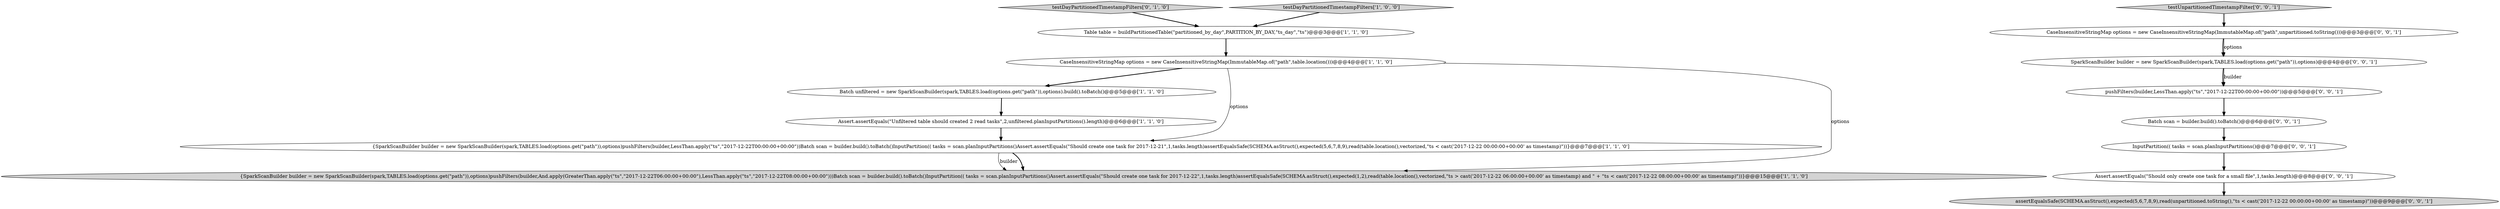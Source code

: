 digraph {
6 [style = filled, label = "Table table = buildPartitionedTable(\"partitioned_by_day\",PARTITION_BY_DAY,\"ts_day\",\"ts\")@@@3@@@['1', '1', '0']", fillcolor = white, shape = ellipse image = "AAA0AAABBB1BBB"];
8 [style = filled, label = "assertEqualsSafe(SCHEMA.asStruct(),expected(5,6,7,8,9),read(unpartitioned.toString(),\"ts < cast('2017-12-22 00:00:00+00:00' as timestamp)\"))@@@9@@@['0', '0', '1']", fillcolor = lightgray, shape = ellipse image = "AAA0AAABBB3BBB"];
9 [style = filled, label = "SparkScanBuilder builder = new SparkScanBuilder(spark,TABLES.load(options.get(\"path\")),options)@@@4@@@['0', '0', '1']", fillcolor = white, shape = ellipse image = "AAA0AAABBB3BBB"];
15 [style = filled, label = "Assert.assertEquals(\"Should only create one task for a small file\",1,tasks.length)@@@8@@@['0', '0', '1']", fillcolor = white, shape = ellipse image = "AAA0AAABBB3BBB"];
2 [style = filled, label = "CaseInsensitiveStringMap options = new CaseInsensitiveStringMap(ImmutableMap.of(\"path\",table.location()))@@@4@@@['1', '1', '0']", fillcolor = white, shape = ellipse image = "AAA0AAABBB1BBB"];
10 [style = filled, label = "pushFilters(builder,LessThan.apply(\"ts\",\"2017-12-22T00:00:00+00:00\"))@@@5@@@['0', '0', '1']", fillcolor = white, shape = ellipse image = "AAA0AAABBB3BBB"];
14 [style = filled, label = "Batch scan = builder.build().toBatch()@@@6@@@['0', '0', '1']", fillcolor = white, shape = ellipse image = "AAA0AAABBB3BBB"];
12 [style = filled, label = "InputPartition(( tasks = scan.planInputPartitions()@@@7@@@['0', '0', '1']", fillcolor = white, shape = ellipse image = "AAA0AAABBB3BBB"];
4 [style = filled, label = "Assert.assertEquals(\"Unfiltered table should created 2 read tasks\",2,unfiltered.planInputPartitions().length)@@@6@@@['1', '1', '0']", fillcolor = white, shape = ellipse image = "AAA0AAABBB1BBB"];
13 [style = filled, label = "CaseInsensitiveStringMap options = new CaseInsensitiveStringMap(ImmutableMap.of(\"path\",unpartitioned.toString()))@@@3@@@['0', '0', '1']", fillcolor = white, shape = ellipse image = "AAA0AAABBB3BBB"];
0 [style = filled, label = "Batch unfiltered = new SparkScanBuilder(spark,TABLES.load(options.get(\"path\")),options).build().toBatch()@@@5@@@['1', '1', '0']", fillcolor = white, shape = ellipse image = "AAA0AAABBB1BBB"];
3 [style = filled, label = "{SparkScanBuilder builder = new SparkScanBuilder(spark,TABLES.load(options.get(\"path\")),options)pushFilters(builder,And.apply(GreaterThan.apply(\"ts\",\"2017-12-22T06:00:00+00:00\"),LessThan.apply(\"ts\",\"2017-12-22T08:00:00+00:00\")))Batch scan = builder.build().toBatch()InputPartition(( tasks = scan.planInputPartitions()Assert.assertEquals(\"Should create one task for 2017-12-22\",1,tasks.length)assertEqualsSafe(SCHEMA.asStruct(),expected(1,2),read(table.location(),vectorized,\"ts > cast('2017-12-22 06:00:00+00:00' as timestamp) and \" + \"ts < cast('2017-12-22 08:00:00+00:00' as timestamp)\"))}@@@15@@@['1', '1', '0']", fillcolor = lightgray, shape = ellipse image = "AAA0AAABBB1BBB"];
7 [style = filled, label = "testDayPartitionedTimestampFilters['0', '1', '0']", fillcolor = lightgray, shape = diamond image = "AAA0AAABBB2BBB"];
11 [style = filled, label = "testUnpartitionedTimestampFilter['0', '0', '1']", fillcolor = lightgray, shape = diamond image = "AAA0AAABBB3BBB"];
5 [style = filled, label = "testDayPartitionedTimestampFilters['1', '0', '0']", fillcolor = lightgray, shape = diamond image = "AAA0AAABBB1BBB"];
1 [style = filled, label = "{SparkScanBuilder builder = new SparkScanBuilder(spark,TABLES.load(options.get(\"path\")),options)pushFilters(builder,LessThan.apply(\"ts\",\"2017-12-22T00:00:00+00:00\"))Batch scan = builder.build().toBatch()InputPartition(( tasks = scan.planInputPartitions()Assert.assertEquals(\"Should create one task for 2017-12-21\",1,tasks.length)assertEqualsSafe(SCHEMA.asStruct(),expected(5,6,7,8,9),read(table.location(),vectorized,\"ts < cast('2017-12-22 00:00:00+00:00' as timestamp)\"))}@@@7@@@['1', '1', '0']", fillcolor = white, shape = ellipse image = "AAA0AAABBB1BBB"];
2->3 [style = solid, label="options"];
2->0 [style = bold, label=""];
7->6 [style = bold, label=""];
1->3 [style = bold, label=""];
13->9 [style = bold, label=""];
1->3 [style = solid, label="builder"];
14->12 [style = bold, label=""];
0->4 [style = bold, label=""];
15->8 [style = bold, label=""];
13->9 [style = solid, label="options"];
6->2 [style = bold, label=""];
10->14 [style = bold, label=""];
11->13 [style = bold, label=""];
2->1 [style = solid, label="options"];
5->6 [style = bold, label=""];
4->1 [style = bold, label=""];
9->10 [style = bold, label=""];
12->15 [style = bold, label=""];
9->10 [style = solid, label="builder"];
}
